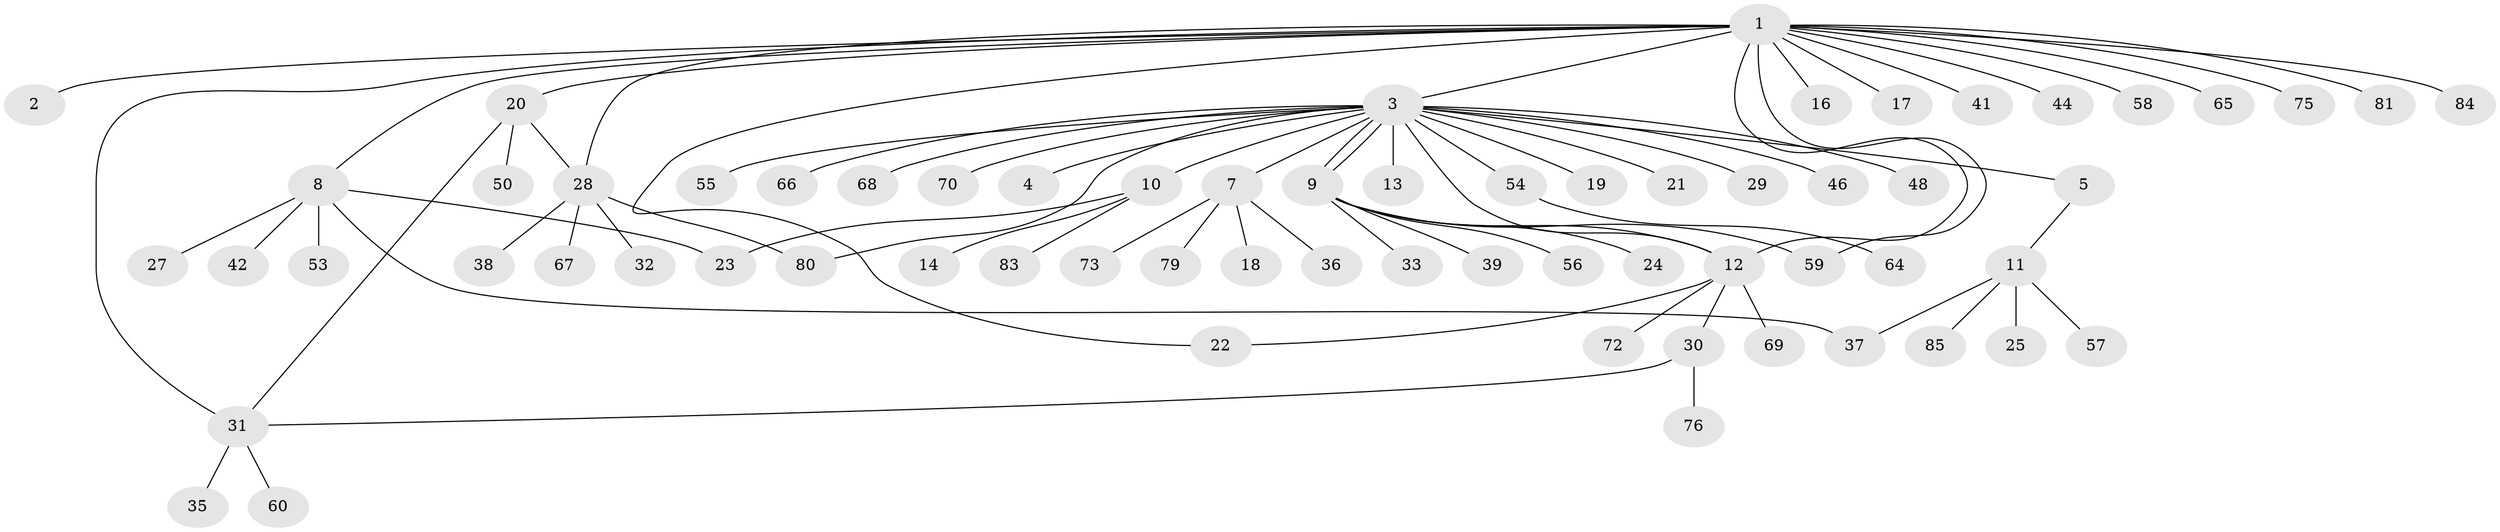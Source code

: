 // original degree distribution, {18: 0.011627906976744186, 1: 0.627906976744186, 22: 0.011627906976744186, 2: 0.19767441860465115, 6: 0.03488372093023256, 5: 0.023255813953488372, 9: 0.011627906976744186, 8: 0.011627906976744186, 3: 0.046511627906976744, 4: 0.011627906976744186, 7: 0.011627906976744186}
// Generated by graph-tools (version 1.1) at 2025/11/02/27/25 16:11:11]
// undirected, 66 vertices, 76 edges
graph export_dot {
graph [start="1"]
  node [color=gray90,style=filled];
  1 [super="+71"];
  2;
  3 [super="+6"];
  4;
  5;
  7 [super="+26"];
  8 [super="+15"];
  9 [super="+40"];
  10 [super="+82"];
  11 [super="+61"];
  12 [super="+77"];
  13;
  14 [super="+47"];
  16 [super="+43"];
  17;
  18;
  19;
  20;
  21 [super="+52"];
  22;
  23 [super="+34"];
  24;
  25;
  27;
  28 [super="+62"];
  29;
  30 [super="+49"];
  31 [super="+51"];
  32;
  33;
  35 [super="+63"];
  36;
  37 [super="+45"];
  38;
  39;
  41;
  42;
  44;
  46;
  48;
  50 [super="+78"];
  53;
  54;
  55;
  56;
  57;
  58;
  59 [super="+74"];
  60 [super="+86"];
  64;
  65;
  66;
  67;
  68;
  69;
  70;
  72;
  73;
  75;
  76;
  79;
  80;
  81;
  83;
  84;
  85;
  1 -- 2;
  1 -- 3;
  1 -- 8;
  1 -- 12;
  1 -- 16;
  1 -- 17;
  1 -- 20;
  1 -- 22;
  1 -- 31 [weight=2];
  1 -- 41;
  1 -- 44;
  1 -- 58;
  1 -- 65;
  1 -- 75;
  1 -- 81;
  1 -- 84;
  1 -- 59;
  1 -- 28;
  3 -- 4;
  3 -- 5;
  3 -- 7;
  3 -- 9;
  3 -- 9;
  3 -- 10;
  3 -- 12;
  3 -- 13;
  3 -- 19;
  3 -- 21 [weight=2];
  3 -- 29;
  3 -- 46;
  3 -- 48;
  3 -- 54;
  3 -- 55;
  3 -- 66;
  3 -- 68;
  3 -- 70;
  3 -- 80;
  5 -- 11;
  7 -- 18;
  7 -- 36;
  7 -- 73;
  7 -- 79;
  8 -- 37;
  8 -- 42;
  8 -- 23;
  8 -- 27;
  8 -- 53;
  9 -- 12;
  9 -- 24;
  9 -- 33;
  9 -- 39;
  9 -- 56;
  9 -- 59;
  10 -- 14;
  10 -- 23;
  10 -- 83;
  11 -- 25;
  11 -- 37;
  11 -- 57;
  11 -- 85;
  12 -- 22;
  12 -- 30;
  12 -- 69;
  12 -- 72;
  20 -- 28;
  20 -- 31;
  20 -- 50;
  28 -- 32;
  28 -- 38;
  28 -- 67;
  28 -- 80;
  30 -- 76;
  30 -- 31;
  31 -- 35;
  31 -- 60;
  54 -- 64;
}
